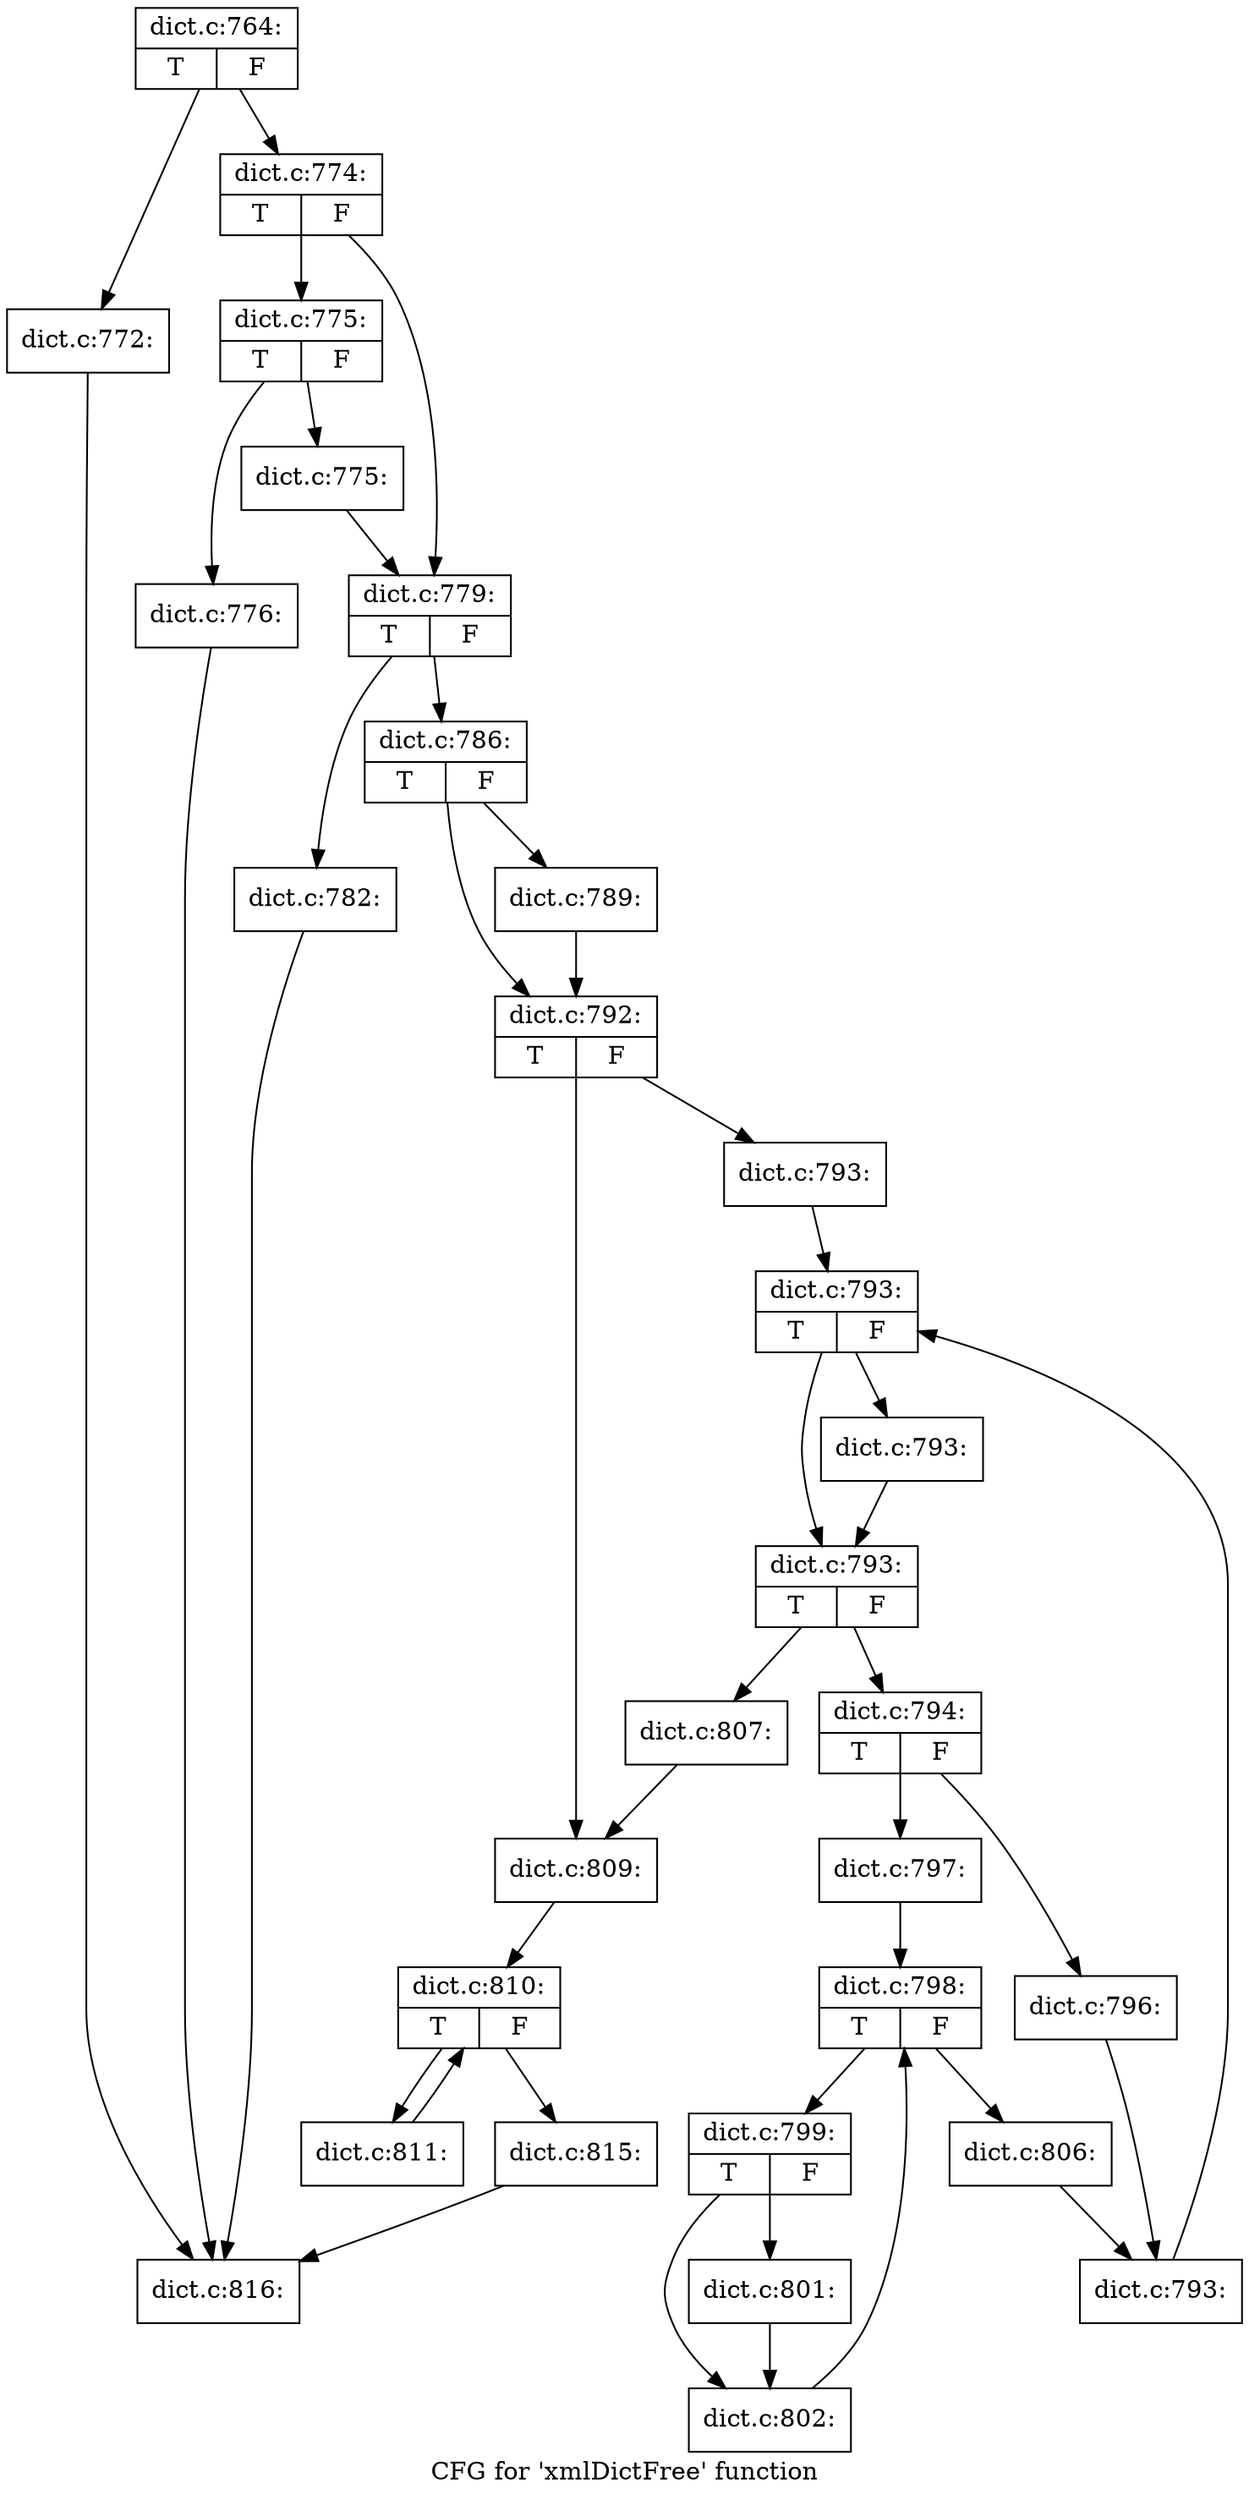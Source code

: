 digraph "CFG for 'xmlDictFree' function" {
	label="CFG for 'xmlDictFree' function";

	Node0x48bee60 [shape=record,label="{dict.c:764:|{<s0>T|<s1>F}}"];
	Node0x48bee60 -> Node0x48bcde0;
	Node0x48bee60 -> Node0x48bce30;
	Node0x48bcde0 [shape=record,label="{dict.c:772:}"];
	Node0x48bcde0 -> Node0x4897540;
	Node0x48bce30 [shape=record,label="{dict.c:774:|{<s0>T|<s1>F}}"];
	Node0x48bce30 -> Node0x48bd280;
	Node0x48bce30 -> Node0x48bd230;
	Node0x48bd230 [shape=record,label="{dict.c:775:|{<s0>T|<s1>F}}"];
	Node0x48bd230 -> Node0x48bd560;
	Node0x48bd230 -> Node0x48bd510;
	Node0x48bd510 [shape=record,label="{dict.c:776:}"];
	Node0x48bd510 -> Node0x4897540;
	Node0x48bd560 [shape=record,label="{dict.c:775:}"];
	Node0x48bd560 -> Node0x48bd280;
	Node0x48bd280 [shape=record,label="{dict.c:779:|{<s0>T|<s1>F}}"];
	Node0x48bd280 -> Node0x48bddc0;
	Node0x48bd280 -> Node0x48bde10;
	Node0x48bddc0 [shape=record,label="{dict.c:782:}"];
	Node0x48bddc0 -> Node0x4897540;
	Node0x48bde10 [shape=record,label="{dict.c:786:|{<s0>T|<s1>F}}"];
	Node0x48bde10 -> Node0x48ab6a0;
	Node0x48bde10 -> Node0x48ab6f0;
	Node0x48ab6a0 [shape=record,label="{dict.c:789:}"];
	Node0x48ab6a0 -> Node0x48ab6f0;
	Node0x48ab6f0 [shape=record,label="{dict.c:792:|{<s0>T|<s1>F}}"];
	Node0x48ab6f0 -> Node0x48bf010;
	Node0x48ab6f0 -> Node0x48bf060;
	Node0x48bf010 [shape=record,label="{dict.c:793:}"];
	Node0x48bf010 -> Node0x48bf5c0;
	Node0x48bf5c0 [shape=record,label="{dict.c:793:|{<s0>T|<s1>F}}"];
	Node0x48bf5c0 -> Node0x48bf9a0;
	Node0x48bf5c0 -> Node0x48bf950;
	Node0x48bf9a0 [shape=record,label="{dict.c:793:}"];
	Node0x48bf9a0 -> Node0x48bf950;
	Node0x48bf950 [shape=record,label="{dict.c:793:|{<s0>T|<s1>F}}"];
	Node0x48bf950 -> Node0x48bf8a0;
	Node0x48bf950 -> Node0x48bf420;
	Node0x48bf8a0 [shape=record,label="{dict.c:794:|{<s0>T|<s1>F}}"];
	Node0x48bf8a0 -> Node0x48c0620;
	Node0x48bf8a0 -> Node0x48c0670;
	Node0x48c0620 [shape=record,label="{dict.c:796:}"];
	Node0x48c0620 -> Node0x48bf810;
	Node0x48c0670 [shape=record,label="{dict.c:797:}"];
	Node0x48c0670 -> Node0x48c0bf0;
	Node0x48c0bf0 [shape=record,label="{dict.c:798:|{<s0>T|<s1>F}}"];
	Node0x48c0bf0 -> Node0x48c0ef0;
	Node0x48c0bf0 -> Node0x48c0e10;
	Node0x48c0ef0 [shape=record,label="{dict.c:799:|{<s0>T|<s1>F}}"];
	Node0x48c0ef0 -> Node0x48c1350;
	Node0x48c0ef0 -> Node0x48c1300;
	Node0x48c1300 [shape=record,label="{dict.c:801:}"];
	Node0x48c1300 -> Node0x48c1350;
	Node0x48c1350 [shape=record,label="{dict.c:802:}"];
	Node0x48c1350 -> Node0x48c0bf0;
	Node0x48c0e10 [shape=record,label="{dict.c:806:}"];
	Node0x48c0e10 -> Node0x48bf810;
	Node0x48bf810 [shape=record,label="{dict.c:793:}"];
	Node0x48bf810 -> Node0x48bf5c0;
	Node0x48bf420 [shape=record,label="{dict.c:807:}"];
	Node0x48bf420 -> Node0x48bf060;
	Node0x48bf060 [shape=record,label="{dict.c:809:}"];
	Node0x48bf060 -> Node0x48c3840;
	Node0x48c3840 [shape=record,label="{dict.c:810:|{<s0>T|<s1>F}}"];
	Node0x48c3840 -> Node0x48c3c30;
	Node0x48c3840 -> Node0x48c3a60;
	Node0x48c3c30 [shape=record,label="{dict.c:811:}"];
	Node0x48c3c30 -> Node0x48c3840;
	Node0x48c3a60 [shape=record,label="{dict.c:815:}"];
	Node0x48c3a60 -> Node0x4897540;
	Node0x4897540 [shape=record,label="{dict.c:816:}"];
}
